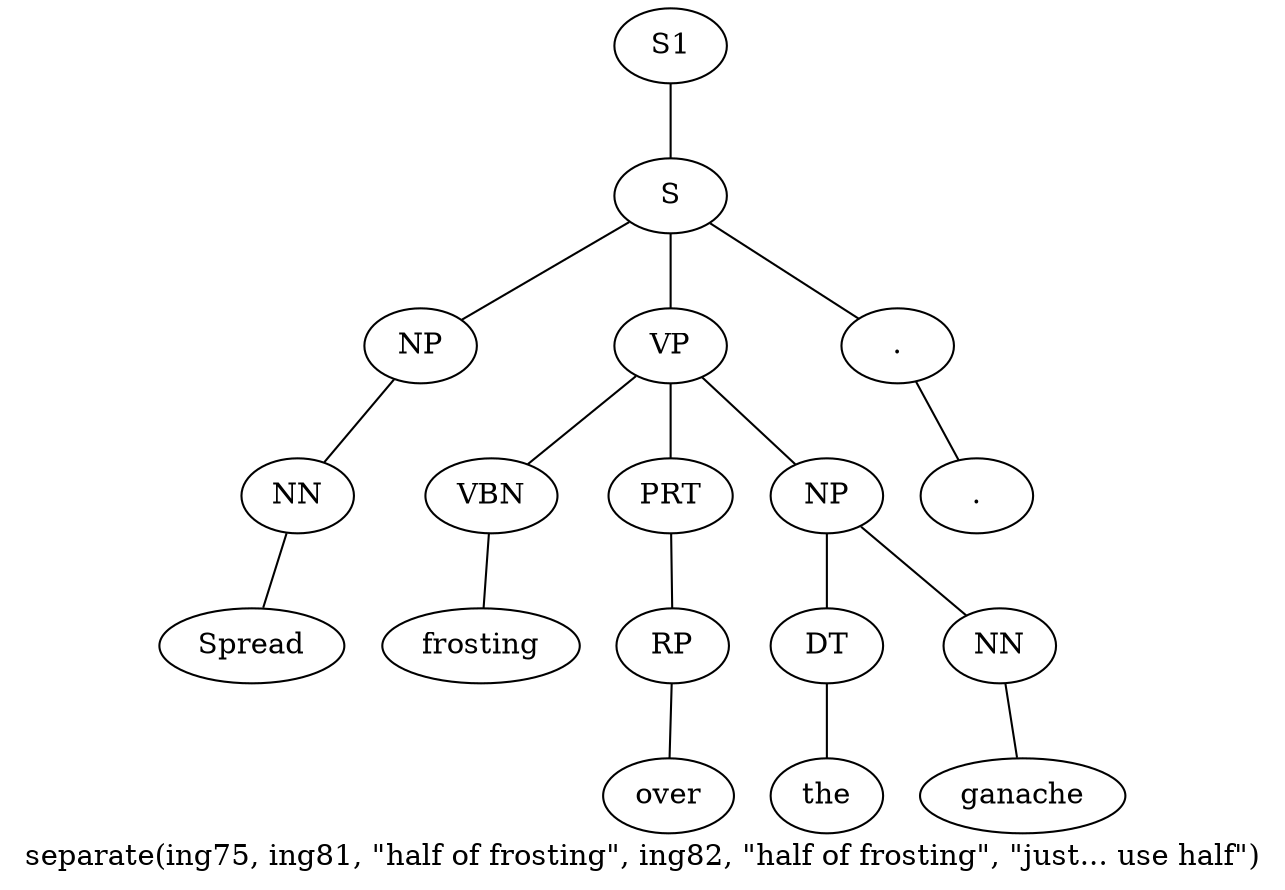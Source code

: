 graph SyntaxGraph {
	label = "separate(ing75, ing81, \"half of frosting\", ing82, \"half of frosting\", \"just... use half\")";
	Node0 [label="S1"];
	Node1 [label="S"];
	Node2 [label="NP"];
	Node3 [label="NN"];
	Node4 [label="Spread"];
	Node5 [label="VP"];
	Node6 [label="VBN"];
	Node7 [label="frosting"];
	Node8 [label="PRT"];
	Node9 [label="RP"];
	Node10 [label="over"];
	Node11 [label="NP"];
	Node12 [label="DT"];
	Node13 [label="the"];
	Node14 [label="NN"];
	Node15 [label="ganache"];
	Node16 [label="."];
	Node17 [label="."];

	Node0 -- Node1;
	Node1 -- Node2;
	Node1 -- Node5;
	Node1 -- Node16;
	Node2 -- Node3;
	Node3 -- Node4;
	Node5 -- Node6;
	Node5 -- Node8;
	Node5 -- Node11;
	Node6 -- Node7;
	Node8 -- Node9;
	Node9 -- Node10;
	Node11 -- Node12;
	Node11 -- Node14;
	Node12 -- Node13;
	Node14 -- Node15;
	Node16 -- Node17;
}